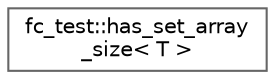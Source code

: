digraph "类继承关系图"
{
 // LATEX_PDF_SIZE
  bgcolor="transparent";
  edge [fontname=Helvetica,fontsize=10,labelfontname=Helvetica,labelfontsize=10];
  node [fontname=Helvetica,fontsize=10,shape=box,height=0.2,width=0.4];
  rankdir="LR";
  Node0 [id="Node000000",label="fc_test::has_set_array\l_size\< T \>",height=0.2,width=0.4,color="grey40", fillcolor="white", style="filled",URL="$classfc__test_1_1has__set__array__size.html",tooltip=" "];
}

